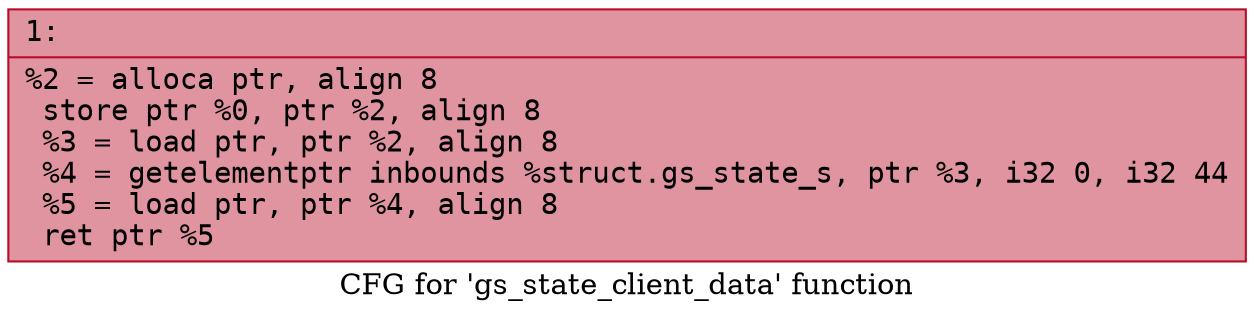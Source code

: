 digraph "CFG for 'gs_state_client_data' function" {
	label="CFG for 'gs_state_client_data' function";

	Node0x600000de4820 [shape=record,color="#b70d28ff", style=filled, fillcolor="#b70d2870" fontname="Courier",label="{1:\l|  %2 = alloca ptr, align 8\l  store ptr %0, ptr %2, align 8\l  %3 = load ptr, ptr %2, align 8\l  %4 = getelementptr inbounds %struct.gs_state_s, ptr %3, i32 0, i32 44\l  %5 = load ptr, ptr %4, align 8\l  ret ptr %5\l}"];
}
